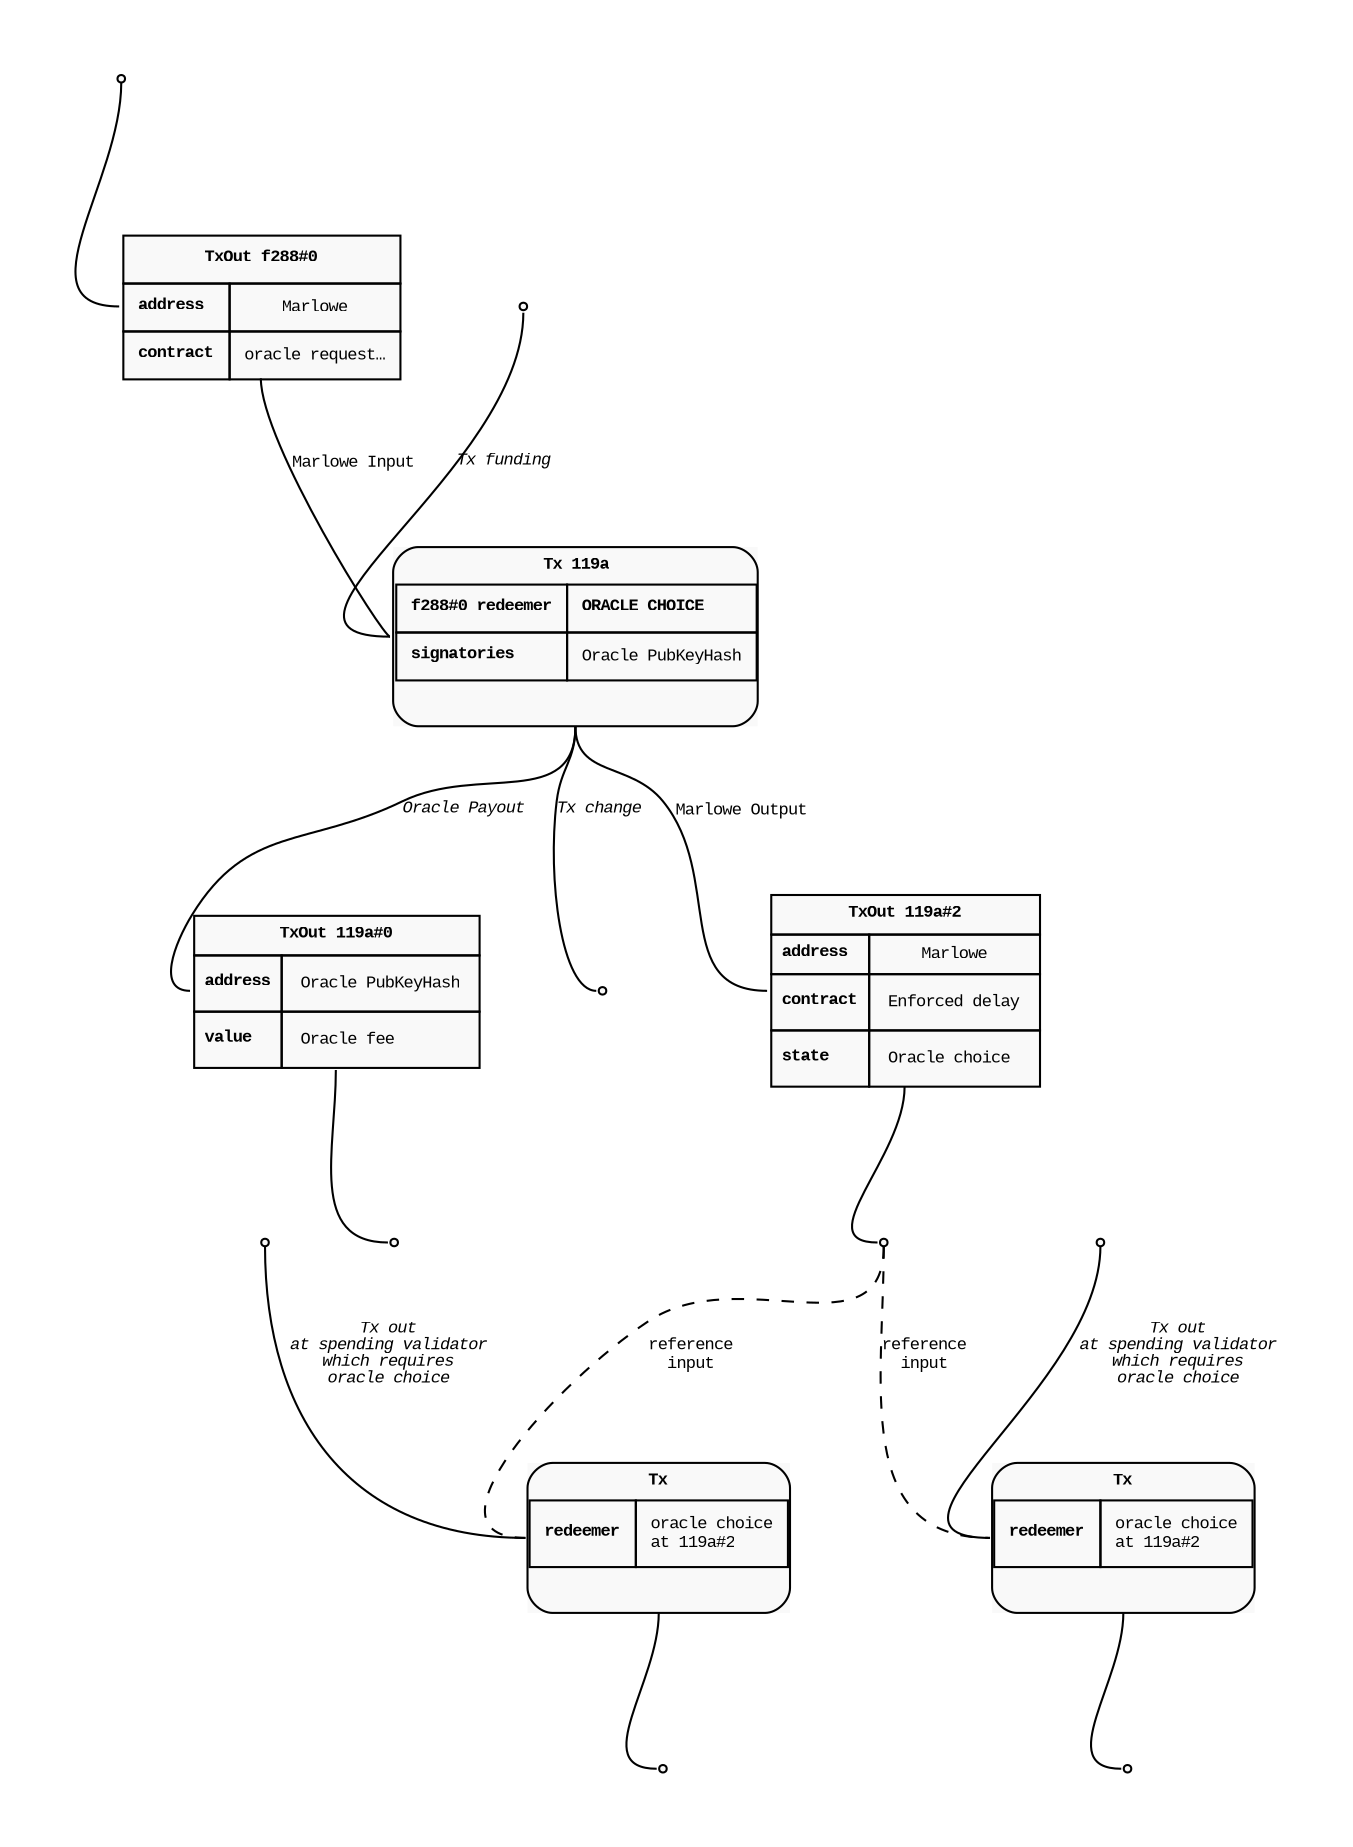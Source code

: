 digraph Oracle_Choice_Referencing {
  rankdir=TD;
  graph [pad="0.5", nodesep="0.8", ranksep="1"];
  node [shape=rect, style="filled", fillcolor="#f9f9f9", fontname="Courier New", fontsize="8pt"];
  edge [arrowhead=none, tailport="s", headport="w", color="#aaa", fontname="Courier New", fontsize="8pt"];

  MarloweInitialThreadPoint [shape=point];
  MarloweInitialThreadPoint -> MarloweOracleRequestOutput;

  MarloweOracleRequestOutput [label=<
    <TABLE CELLSPACING="0" CELLPADDING="6" border="0" CELLBORDER="1" color="#aaa">
      <TR>
        <TD colspan="2" align="center"><b>TxOut f288#0</b></TD>
      </TR>
      <TR>
        <TD align="left"><b>address</b></TD>
        <TD>Marlowe</TD>
      </TR>
      <TR>
        <TD align="left" balign="left"><b>contract</b></TD>
        <TD align="left" balign="left">oracle request…</TD>
      </TR>
    </TABLE>
  > shape="plain" border="0"]

  MarloweOracleRequestOutput -> Tx [label=<Marlowe Input>];

  Tx [label=<
    <TABLE CELLSPACING="0" CELLPADDING="4" border="1" CELLBORDER="0" style="rounded" color="#aaa">
      <TR>
        <TD colspan="2" align="center"><b>Tx 119a</b></TD>
      </TR>
      <TR>
        <TD CELLPADDING="0">
          <TABLE CELLSPACING="0" CELLPADDING="6" border="0" CELLBORDER="0">
            <TR>
              <TD border="1" align="left"><b>f288#0 redeemer</b></TD>
              <TD border="1" align="left" balign="left"><b>ORACLE CHOICE</b></TD>
            </TR>
            <TR>
              <TD border="1" align="left"><b>signatories</b></TD>
              <TD border="1" align="left">Oracle PubKeyHash</TD>
            </TR>
            <TR>
              <TD collspan="2" align="center"> </TD>
            </TR>
          </TABLE>
        </TD>
      </TR>
    </TABLE>
  > color="#aaa" shape="plain"];


  FundingOutput [shape=point];
  FundingOutput -> Tx [label=<<i>Tx funding</i>>];

  MarloweOutput [label=<
    <TABLE CELLSPACING="0" CELLPADDING="4" border="0" CELLBORDER="1" color="#aaa">
      <TR>
        <TD colspan="2" align="center"><b>TxOut 119a#2</b></TD>
      </TR>
      <TR>
        <TD align="left"><b>address</b></TD>
        <TD>Marlowe</TD>
      </TR>
      <TR>
        <TD align="left"><b>contract</b></TD>
        <TD align="left" balign="left" cellpadding="8">Enforced delay</TD>
      </TR>
      <TR>
        <TD align="left"><b>state</b></TD>
        <TD align="left" balign="left" cellpadding="8">Oracle choice</TD>
      </TR>
    </TABLE>
  > shape="plain" border="1" color="#000"]

  Tx -> MarloweOutput [label=<Marlowe Output>];

  change [shape=point];
  Tx -> change [label=<<i>Tx change</i>>];

  OraclePayout [label=<
    <TABLE CELLSPACING="0" CELLPADDING="4" border="0" CELLBORDER="1" color="#aaa">
      <TR>
        <TD colspan="2" align="center"><b>TxOut 119a#0</b></TD>
      </TR>
      <TR>
        <TD align="left"><b>address</b></TD>
        <TD cellpadding="8">Oracle PubKeyHash</TD>
      </TR>
      <TR>
        <TD align="left"><b>value</b></TD>
        <TD align="left" balign="left" cellpadding="8">Oracle fee</TD>
      </TR>
    </TABLE>
  > shape="plain" border="1" color="#000"]
  Tx -> OraclePayout [label=<<i>Oracle Payout</i>>];

  OraclePayoutThread [shape=point];
  OraclePayout -> OraclePayoutThread;

  MarloweResultingThreadPoint [shape=point];
  MarloweOutput -> MarloweResultingThreadPoint;

  SpendingValidatorInitialThreadPoint [shape=point];
  SpendingValidatorInitialThreadPoint -> SpendingValidatorTx [label=<<i>Tx out<br/>at spending validator<br/>which requires<br/>oracle choice</i>>];

  SpendingValidatorTx [label=<
    <TABLE CELLSPACING="0" CELLPADDING="4" border="1" CELLBORDER="0" style="rounded" color="#aaa">
      <TR>
        <TD colspan="2" align="center"><b>Tx</b></TD>
      </TR>
      <TR>
        <TD CELLPADDING="0">
          <TABLE CELLSPACING="0" CELLPADDING="6" border="0" CELLBORDER="0">
            <TR>
              <TD border="1" align="left"><b>redeemer</b></TD>
              <TD border="1" align="left" balign="left">oracle choice<br/>at 119a#2</TD>
            </TR>
            <TR>
              <TD collspan="2" align="center"> </TD>
            </TR>
          </TABLE>
        </TD>
      </TR>
    </TABLE>
  > color="#aaa" shape="plain"];

  SpendingValidatorThreadPoint [shape=point];
  SpendingValidatorTx -> SpendingValidatorThreadPoint;

  MarloweResultingThreadPoint -> SpendingValidatorTx [style="dashed" splines="ortho" label=<reference<br/>input> fontcolor="#888"];


  AnotherSpendingValidatorInitialThreadPoint [shape=point];
  AnotherSpendingValidatorInitialThreadPoint -> AnotherSpendingValidatorTx [label=<<i>Tx out<br/>at spending validator<br/>which requires<br/>oracle choice</i>>];

  AnotherSpendingValidatorTx [label=<
    <TABLE CELLSPACING="0" CELLPADDING="4" border="1" CELLBORDER="0" style="rounded" color="#aaa">
      <TR>
        <TD colspan="2" align="center"><b>Tx</b></TD>
      </TR>
      <TR>
        <TD CELLPADDING="0">
          <TABLE CELLSPACING="0" CELLPADDING="6" border="0" CELLBORDER="0">
            <TR>
              <TD border="1" align="left"><b>redeemer</b></TD>
              <TD border="1" align="left" balign="left">oracle choice<br/>at 119a#2</TD>
            </TR>
            <TR>
              <TD collspan="2" align="center"> </TD>
            </TR>
          </TABLE>
        </TD>
      </TR>
    </TABLE>
  > color="#aaa" shape="plain"];

  AnotherSpendingValidatorThreadPoint [shape=point];
  AnotherSpendingValidatorTx -> AnotherSpendingValidatorThreadPoint;

  MarloweResultingThreadPoint -> AnotherSpendingValidatorTx [style="dashed" splines="ortho" label=<reference<br/>input> fontcolor="#888"];
}

